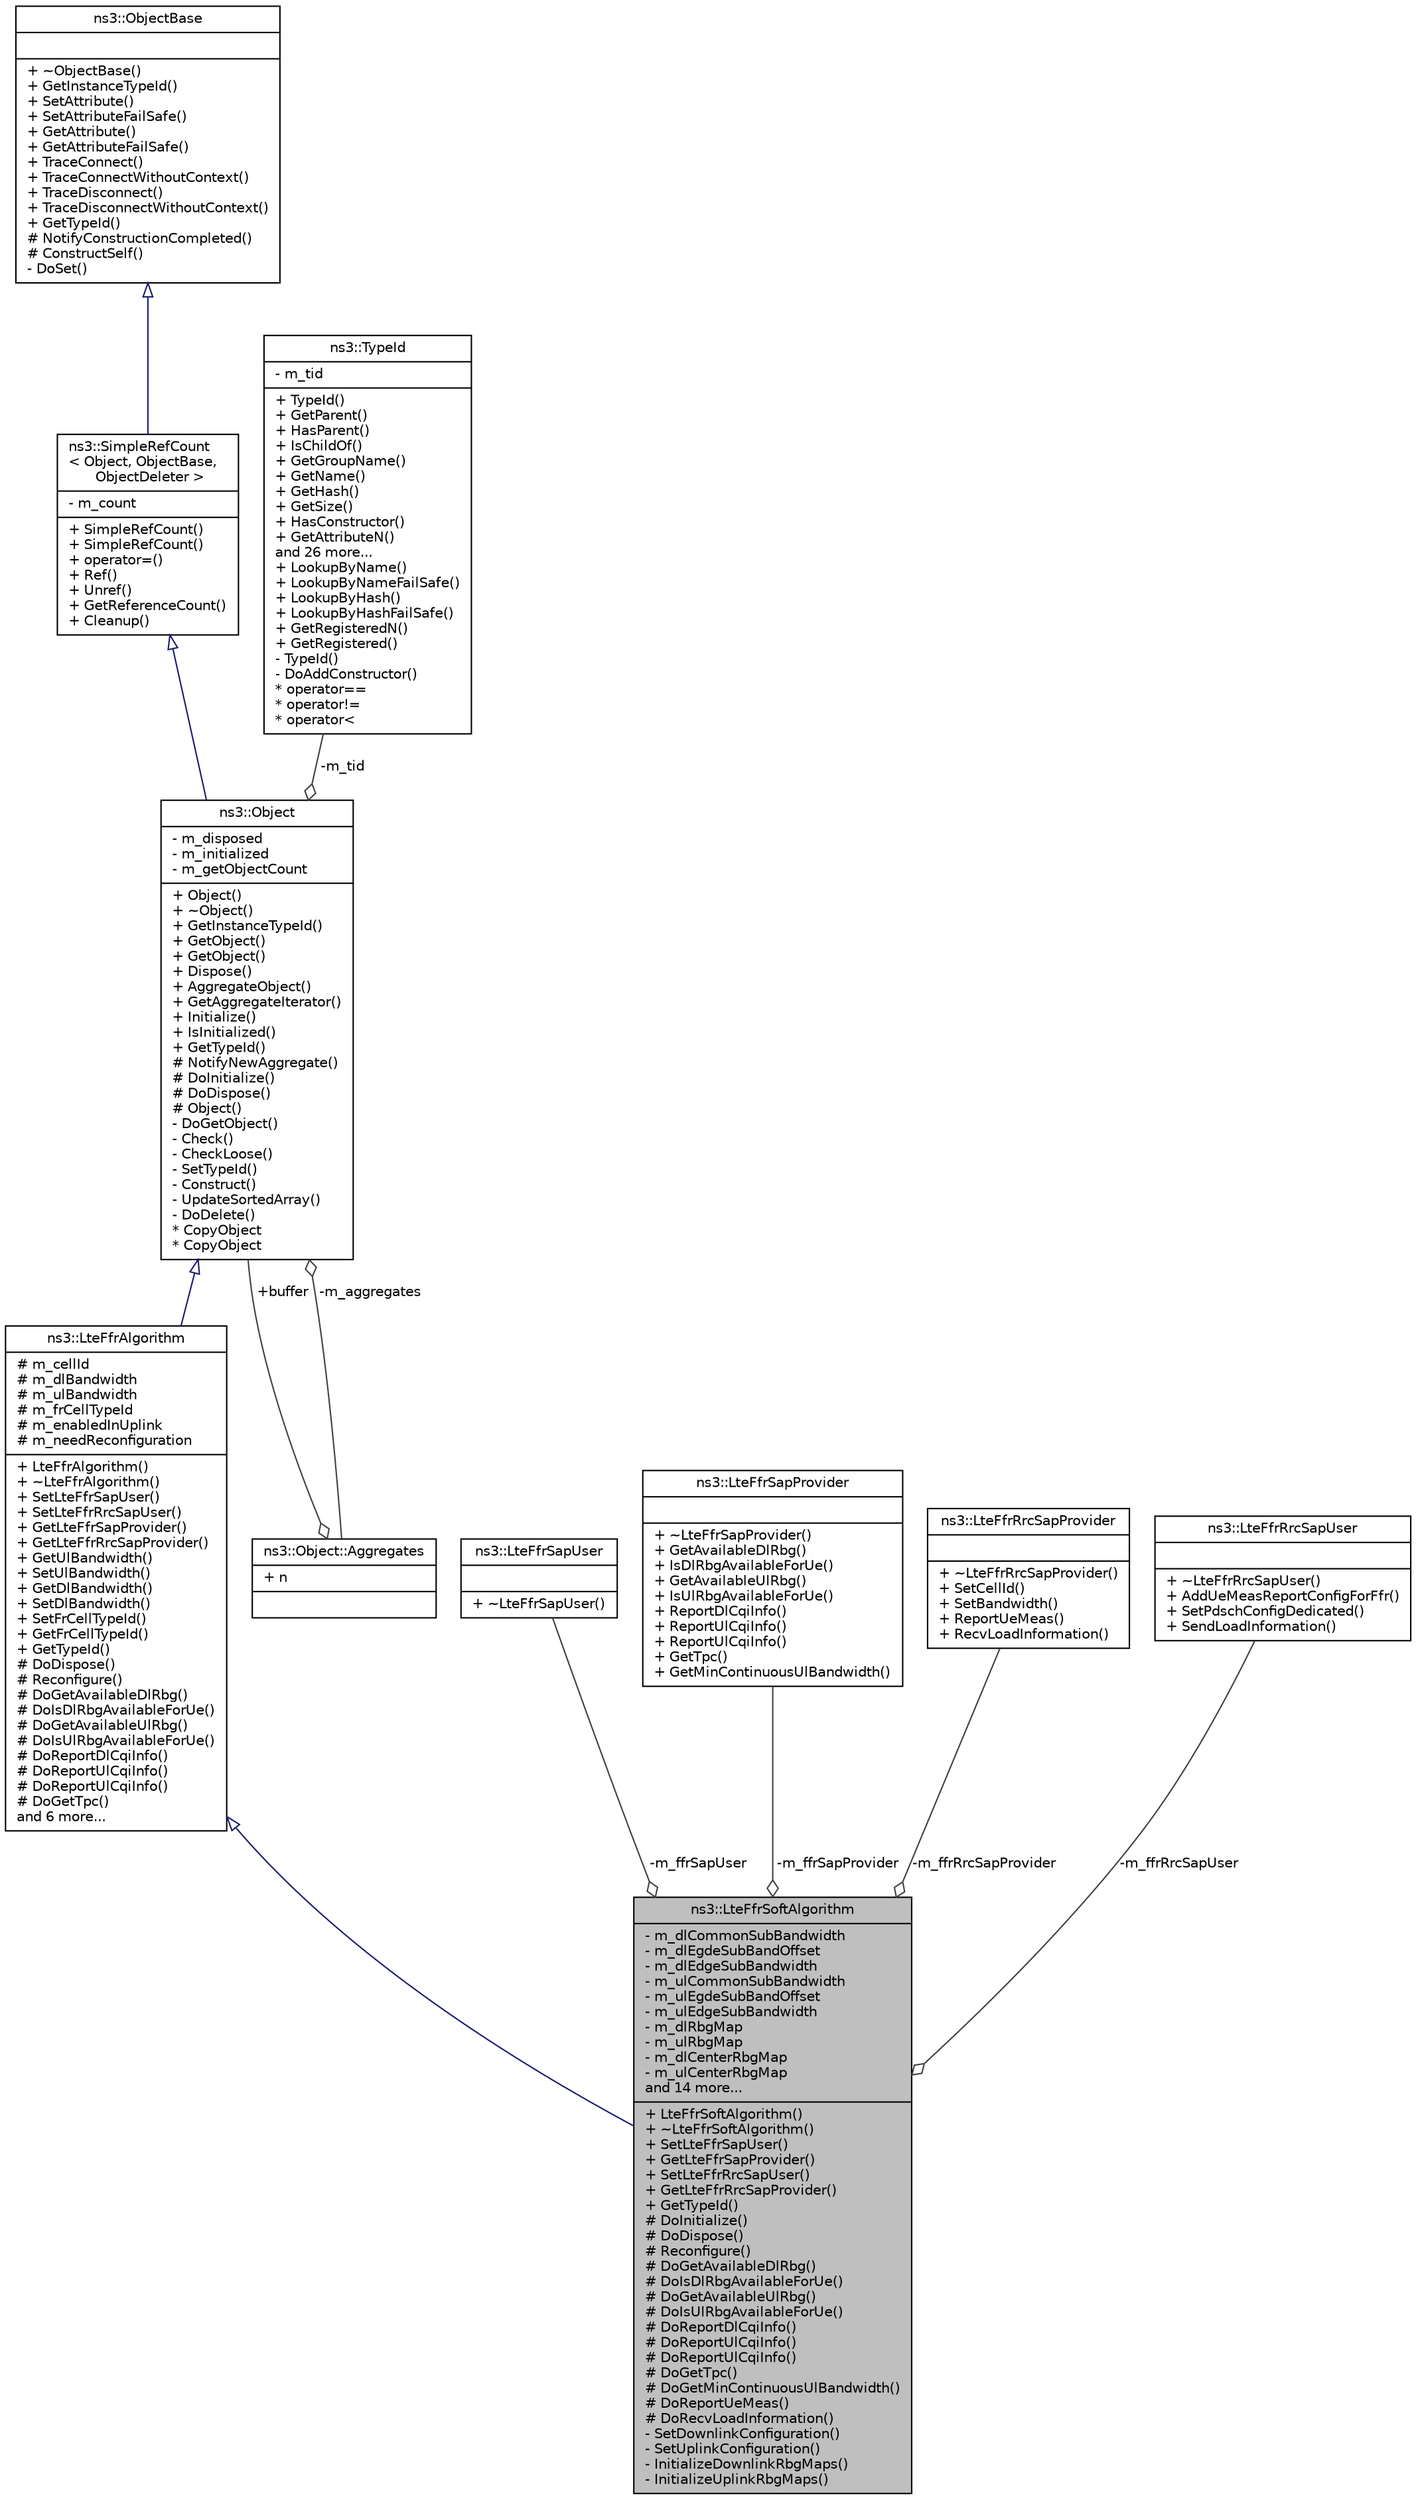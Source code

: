digraph "ns3::LteFfrSoftAlgorithm"
{
  edge [fontname="Helvetica",fontsize="10",labelfontname="Helvetica",labelfontsize="10"];
  node [fontname="Helvetica",fontsize="10",shape=record];
  Node1 [label="{ns3::LteFfrSoftAlgorithm\n|- m_dlCommonSubBandwidth\l- m_dlEgdeSubBandOffset\l- m_dlEdgeSubBandwidth\l- m_ulCommonSubBandwidth\l- m_ulEgdeSubBandOffset\l- m_ulEdgeSubBandwidth\l- m_dlRbgMap\l- m_ulRbgMap\l- m_dlCenterRbgMap\l- m_ulCenterRbgMap\land 14 more...\l|+ LteFfrSoftAlgorithm()\l+ ~LteFfrSoftAlgorithm()\l+ SetLteFfrSapUser()\l+ GetLteFfrSapProvider()\l+ SetLteFfrRrcSapUser()\l+ GetLteFfrRrcSapProvider()\l+ GetTypeId()\l# DoInitialize()\l# DoDispose()\l# Reconfigure()\l# DoGetAvailableDlRbg()\l# DoIsDlRbgAvailableForUe()\l# DoGetAvailableUlRbg()\l# DoIsUlRbgAvailableForUe()\l# DoReportDlCqiInfo()\l# DoReportUlCqiInfo()\l# DoReportUlCqiInfo()\l# DoGetTpc()\l# DoGetMinContinuousUlBandwidth()\l# DoReportUeMeas()\l# DoRecvLoadInformation()\l- SetDownlinkConfiguration()\l- SetUplinkConfiguration()\l- InitializeDownlinkRbgMaps()\l- InitializeUplinkRbgMaps()\l}",height=0.2,width=0.4,color="black", fillcolor="grey75", style="filled", fontcolor="black"];
  Node2 -> Node1 [dir="back",color="midnightblue",fontsize="10",style="solid",arrowtail="onormal"];
  Node2 [label="{ns3::LteFfrAlgorithm\n|# m_cellId\l# m_dlBandwidth\l# m_ulBandwidth\l# m_frCellTypeId\l# m_enabledInUplink\l# m_needReconfiguration\l|+ LteFfrAlgorithm()\l+ ~LteFfrAlgorithm()\l+ SetLteFfrSapUser()\l+ SetLteFfrRrcSapUser()\l+ GetLteFfrSapProvider()\l+ GetLteFfrRrcSapProvider()\l+ GetUlBandwidth()\l+ SetUlBandwidth()\l+ GetDlBandwidth()\l+ SetDlBandwidth()\l+ SetFrCellTypeId()\l+ GetFrCellTypeId()\l+ GetTypeId()\l# DoDispose()\l# Reconfigure()\l# DoGetAvailableDlRbg()\l# DoIsDlRbgAvailableForUe()\l# DoGetAvailableUlRbg()\l# DoIsUlRbgAvailableForUe()\l# DoReportDlCqiInfo()\l# DoReportUlCqiInfo()\l# DoReportUlCqiInfo()\l# DoGetTpc()\land 6 more...\l}",height=0.2,width=0.4,color="black", fillcolor="white", style="filled",URL="$d5/dd1/classns3_1_1LteFfrAlgorithm.html",tooltip="The abstract base class of a Frequency Reuse algorithm. "];
  Node3 -> Node2 [dir="back",color="midnightblue",fontsize="10",style="solid",arrowtail="onormal"];
  Node3 [label="{ns3::Object\n|- m_disposed\l- m_initialized\l- m_getObjectCount\l|+ Object()\l+ ~Object()\l+ GetInstanceTypeId()\l+ GetObject()\l+ GetObject()\l+ Dispose()\l+ AggregateObject()\l+ GetAggregateIterator()\l+ Initialize()\l+ IsInitialized()\l+ GetTypeId()\l# NotifyNewAggregate()\l# DoInitialize()\l# DoDispose()\l# Object()\l- DoGetObject()\l- Check()\l- CheckLoose()\l- SetTypeId()\l- Construct()\l- UpdateSortedArray()\l- DoDelete()\l* CopyObject\l* CopyObject\l}",height=0.2,width=0.4,color="black", fillcolor="white", style="filled",URL="$d9/d77/classns3_1_1Object.html",tooltip="A base class which provides memory management and object aggregation. "];
  Node4 -> Node3 [dir="back",color="midnightblue",fontsize="10",style="solid",arrowtail="onormal"];
  Node4 [label="{ns3::SimpleRefCount\l\< Object, ObjectBase,\l ObjectDeleter \>\n|- m_count\l|+ SimpleRefCount()\l+ SimpleRefCount()\l+ operator=()\l+ Ref()\l+ Unref()\l+ GetReferenceCount()\l+ Cleanup()\l}",height=0.2,width=0.4,color="black", fillcolor="white", style="filled",URL="$da/da1/classns3_1_1SimpleRefCount.html"];
  Node5 -> Node4 [dir="back",color="midnightblue",fontsize="10",style="solid",arrowtail="onormal"];
  Node5 [label="{ns3::ObjectBase\n||+ ~ObjectBase()\l+ GetInstanceTypeId()\l+ SetAttribute()\l+ SetAttributeFailSafe()\l+ GetAttribute()\l+ GetAttributeFailSafe()\l+ TraceConnect()\l+ TraceConnectWithoutContext()\l+ TraceDisconnect()\l+ TraceDisconnectWithoutContext()\l+ GetTypeId()\l# NotifyConstructionCompleted()\l# ConstructSelf()\l- DoSet()\l}",height=0.2,width=0.4,color="black", fillcolor="white", style="filled",URL="$d2/dac/classns3_1_1ObjectBase.html",tooltip="Anchor the ns-3 type and attribute system. "];
  Node6 -> Node3 [color="grey25",fontsize="10",style="solid",label=" -m_tid" ,arrowhead="odiamond"];
  Node6 [label="{ns3::TypeId\n|- m_tid\l|+ TypeId()\l+ GetParent()\l+ HasParent()\l+ IsChildOf()\l+ GetGroupName()\l+ GetName()\l+ GetHash()\l+ GetSize()\l+ HasConstructor()\l+ GetAttributeN()\land 26 more...\l+ LookupByName()\l+ LookupByNameFailSafe()\l+ LookupByHash()\l+ LookupByHashFailSafe()\l+ GetRegisteredN()\l+ GetRegistered()\l- TypeId()\l- DoAddConstructor()\l* operator==\l* operator!=\l* operator\<\l}",height=0.2,width=0.4,color="black", fillcolor="white", style="filled",URL="$d6/d11/classns3_1_1TypeId.html",tooltip="a unique identifier for an interface. "];
  Node7 -> Node3 [color="grey25",fontsize="10",style="solid",label=" -m_aggregates" ,arrowhead="odiamond"];
  Node7 [label="{ns3::Object::Aggregates\n|+ n\l|}",height=0.2,width=0.4,color="black", fillcolor="white", style="filled",URL="$d5/de9/structns3_1_1Object_1_1Aggregates.html"];
  Node3 -> Node7 [color="grey25",fontsize="10",style="solid",label=" +buffer" ,arrowhead="odiamond"];
  Node8 -> Node1 [color="grey25",fontsize="10",style="solid",label=" -m_ffrSapUser" ,arrowhead="odiamond"];
  Node8 [label="{ns3::LteFfrSapUser\n||+ ~LteFfrSapUser()\l}",height=0.2,width=0.4,color="black", fillcolor="white", style="filled",URL="$d4/dce/classns3_1_1LteFfrSapUser.html",tooltip="Service Access Point (SAP) offered by the eNodeB RRC instance to the Frequency Reuse algorithm instan..."];
  Node9 -> Node1 [color="grey25",fontsize="10",style="solid",label=" -m_ffrSapProvider" ,arrowhead="odiamond"];
  Node9 [label="{ns3::LteFfrSapProvider\n||+ ~LteFfrSapProvider()\l+ GetAvailableDlRbg()\l+ IsDlRbgAvailableForUe()\l+ GetAvailableUlRbg()\l+ IsUlRbgAvailableForUe()\l+ ReportDlCqiInfo()\l+ ReportUlCqiInfo()\l+ ReportUlCqiInfo()\l+ GetTpc()\l+ GetMinContinuousUlBandwidth()\l}",height=0.2,width=0.4,color="black", fillcolor="white", style="filled",URL="$d7/dab/classns3_1_1LteFfrSapProvider.html",tooltip="Service Access Point (SAP) offered by the Frequency Reuse algorithm instance to the MAC Scheduler ins..."];
  Node10 -> Node1 [color="grey25",fontsize="10",style="solid",label=" -m_ffrRrcSapProvider" ,arrowhead="odiamond"];
  Node10 [label="{ns3::LteFfrRrcSapProvider\n||+ ~LteFfrRrcSapProvider()\l+ SetCellId()\l+ SetBandwidth()\l+ ReportUeMeas()\l+ RecvLoadInformation()\l}",height=0.2,width=0.4,color="black", fillcolor="white", style="filled",URL="$db/d57/classns3_1_1LteFfrRrcSapProvider.html",tooltip="Service Access Point (SAP) offered by the Frequency Reuse algorithm instance to the eNodeB RRC instan..."];
  Node11 -> Node1 [color="grey25",fontsize="10",style="solid",label=" -m_ffrRrcSapUser" ,arrowhead="odiamond"];
  Node11 [label="{ns3::LteFfrRrcSapUser\n||+ ~LteFfrRrcSapUser()\l+ AddUeMeasReportConfigForFfr()\l+ SetPdschConfigDedicated()\l+ SendLoadInformation()\l}",height=0.2,width=0.4,color="black", fillcolor="white", style="filled",URL="$da/d7f/classns3_1_1LteFfrRrcSapUser.html",tooltip="Service Access Point (SAP) offered by the eNodeB RRC instance to the Frequency Reuse algorithm instan..."];
}
